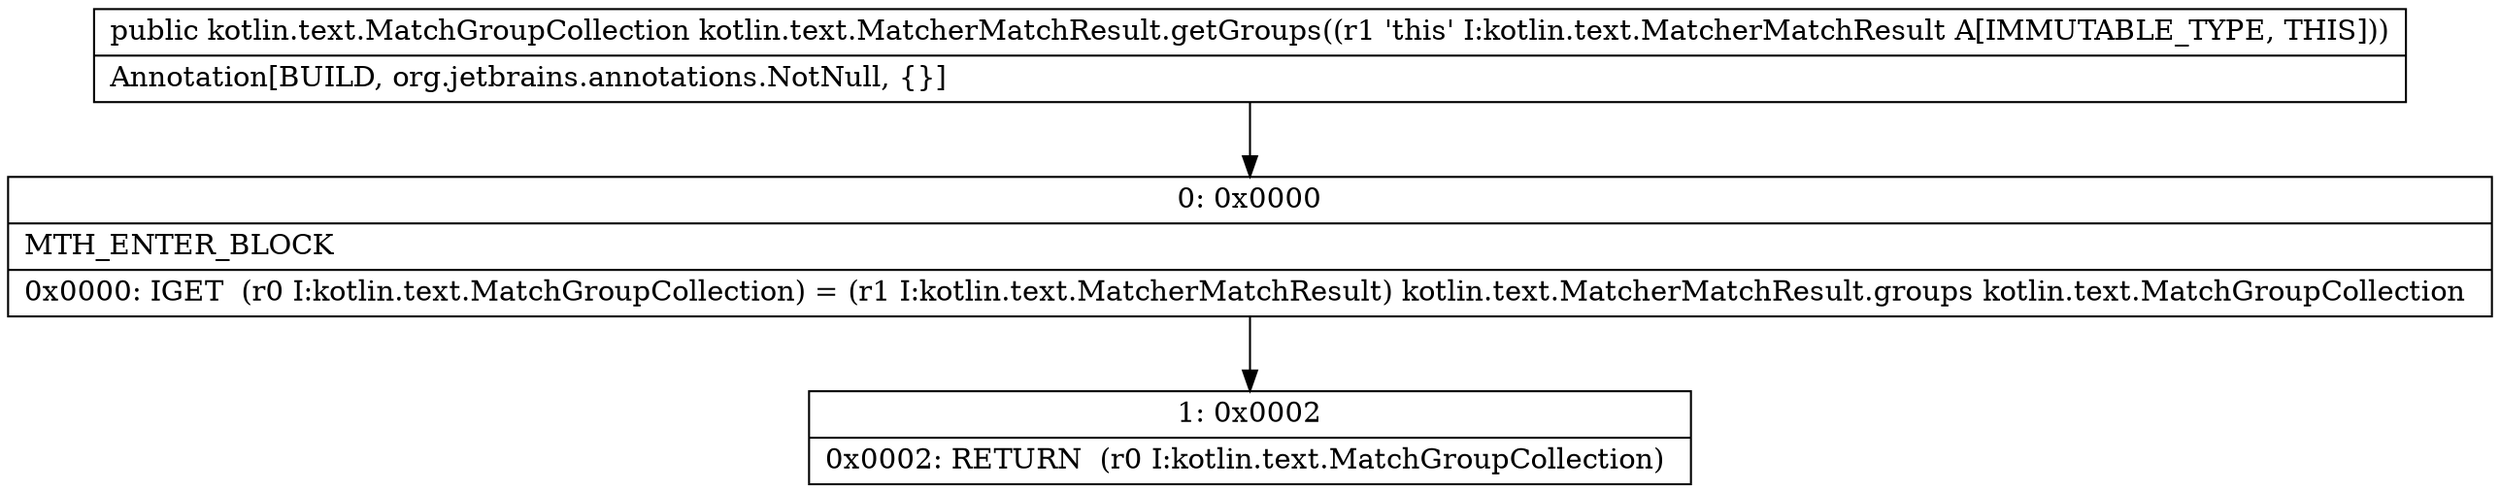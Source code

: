 digraph "CFG forkotlin.text.MatcherMatchResult.getGroups()Lkotlin\/text\/MatchGroupCollection;" {
Node_0 [shape=record,label="{0\:\ 0x0000|MTH_ENTER_BLOCK\l|0x0000: IGET  (r0 I:kotlin.text.MatchGroupCollection) = (r1 I:kotlin.text.MatcherMatchResult) kotlin.text.MatcherMatchResult.groups kotlin.text.MatchGroupCollection \l}"];
Node_1 [shape=record,label="{1\:\ 0x0002|0x0002: RETURN  (r0 I:kotlin.text.MatchGroupCollection) \l}"];
MethodNode[shape=record,label="{public kotlin.text.MatchGroupCollection kotlin.text.MatcherMatchResult.getGroups((r1 'this' I:kotlin.text.MatcherMatchResult A[IMMUTABLE_TYPE, THIS]))  | Annotation[BUILD, org.jetbrains.annotations.NotNull, \{\}]\l}"];
MethodNode -> Node_0;
Node_0 -> Node_1;
}


